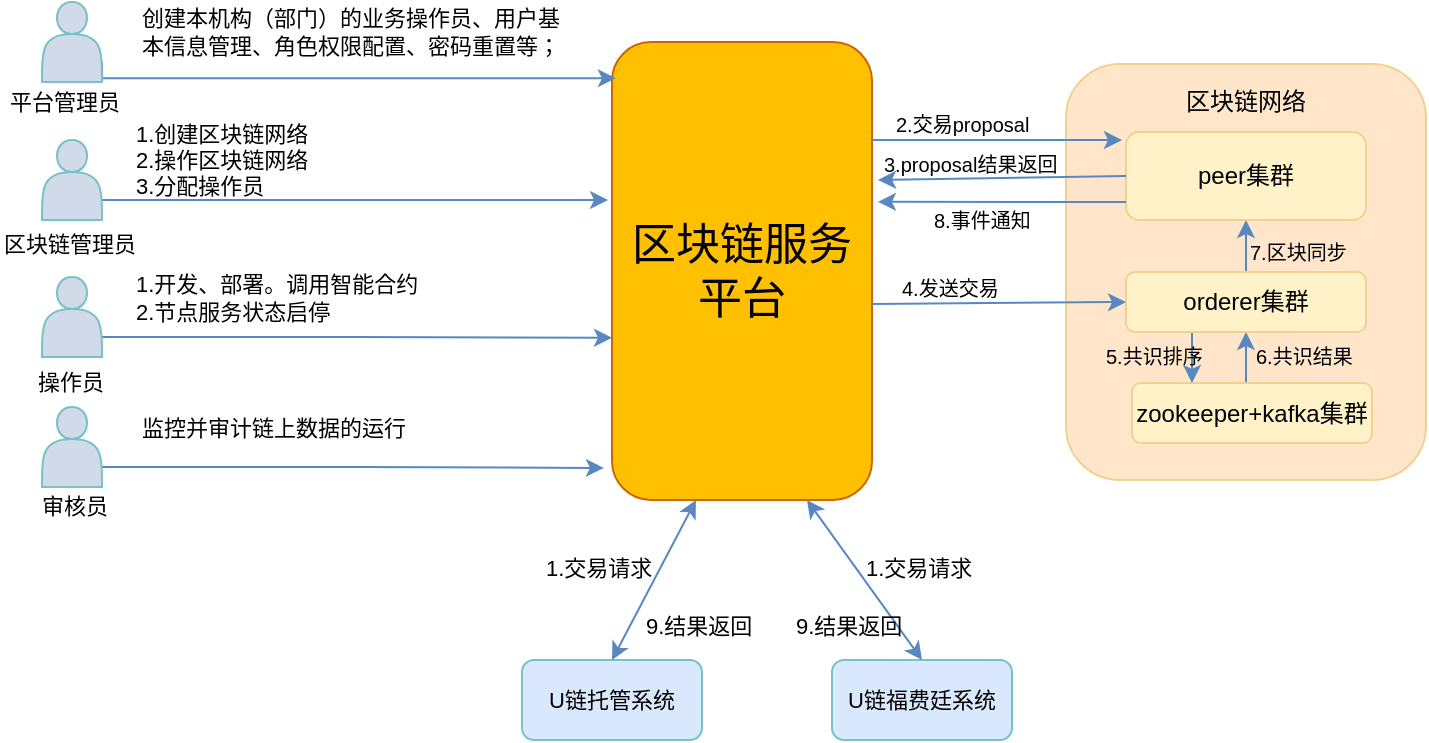 <mxfile pages="1" version="11.2.3" type="github"><diagram id="iDARkXcZzcJDG8F0HFg4" name="Page-1"><mxGraphModel dx="946" dy="585" grid="1" gridSize="10" guides="1" tooltips="1" connect="1" arrows="1" fold="1" page="1" pageScale="1" pageWidth="2339" pageHeight="3300" math="0" shadow="0"><root><mxCell id="0"/><mxCell id="1" parent="0"/><mxCell id="z2rC9QvplmSaoAwjKpnh-2" value="区块链服务平台" style="rounded=1;whiteSpace=wrap;html=1;fillColor=#FFC001;fontSize=22;strokeColor=#CC6600;" vertex="1" parent="1"><mxGeometry x="350" y="81" width="130" height="229" as="geometry"/></mxCell><mxCell id="z2rC9QvplmSaoAwjKpnh-20" style="edgeStyle=orthogonalEdgeStyle;rounded=0;orthogonalLoop=1;jettySize=auto;html=1;exitX=1;exitY=0.75;exitDx=0;exitDy=0;fontSize=11;strokeColor=#5888C1;" edge="1" parent="1" source="z2rC9QvplmSaoAwjKpnh-15"><mxGeometry relative="1" as="geometry"><mxPoint x="348" y="160" as="targetPoint"/></mxGeometry></mxCell><mxCell id="z2rC9QvplmSaoAwjKpnh-15" value="" style="shape=actor;whiteSpace=wrap;html=1;fillColor=#D0DAE8;strokeColor=#78C1C6;" vertex="1" parent="1"><mxGeometry x="65" y="130" width="30" height="40" as="geometry"/></mxCell><mxCell id="z2rC9QvplmSaoAwjKpnh-8" value="平台管理员" style="text;html=1;resizable=0;points=[];autosize=1;align=left;verticalAlign=top;spacingTop=-4;fontSize=11;" vertex="1" parent="1"><mxGeometry x="47" y="102" width="80" height="20" as="geometry"/></mxCell><mxCell id="z2rC9QvplmSaoAwjKpnh-19" value="区块链管理员" style="text;html=1;resizable=0;points=[];autosize=1;align=left;verticalAlign=top;spacingTop=-4;fontSize=11;" vertex="1" parent="1"><mxGeometry x="44" y="173" width="80" height="10" as="geometry"/></mxCell><mxCell id="z2rC9QvplmSaoAwjKpnh-21" value="1.创建区块链网络&lt;br&gt;2.操作区块链网络&lt;br&gt;3.分配操作员" style="rounded=0;whiteSpace=wrap;html=1;fillColor=none;fontSize=11;align=left;strokeColor=none;" vertex="1" parent="1"><mxGeometry x="110" y="120" width="130" height="40" as="geometry"/></mxCell><mxCell id="z2rC9QvplmSaoAwjKpnh-33" style="edgeStyle=orthogonalEdgeStyle;rounded=0;orthogonalLoop=1;jettySize=auto;html=1;exitX=1;exitY=0.75;exitDx=0;exitDy=0;entryX=0.015;entryY=0.079;entryDx=0;entryDy=0;entryPerimeter=0;fontSize=11;strokeColor=#5888C1;" edge="1" parent="1" source="z2rC9QvplmSaoAwjKpnh-4" target="z2rC9QvplmSaoAwjKpnh-2"><mxGeometry relative="1" as="geometry"><Array as="points"><mxPoint x="95" y="99"/></Array></mxGeometry></mxCell><mxCell id="z2rC9QvplmSaoAwjKpnh-4" value="" style="shape=actor;whiteSpace=wrap;html=1;fillColor=#D0DAE8;strokeColor=#78C1C6;" vertex="1" parent="1"><mxGeometry x="65" y="61" width="30" height="40" as="geometry"/></mxCell><mxCell id="z2rC9QvplmSaoAwjKpnh-12" value="创建本机构（部门）的业务操作员、用户基本信息管理、角色权限配置、密码重置等；" style="rounded=0;whiteSpace=wrap;html=1;fontSize=11;strokeColor=none;fillColor=none;align=left;" vertex="1" parent="1"><mxGeometry x="112.5" y="61" width="220" height="30" as="geometry"/></mxCell><mxCell id="z2rC9QvplmSaoAwjKpnh-28" style="edgeStyle=orthogonalEdgeStyle;rounded=0;orthogonalLoop=1;jettySize=auto;html=1;exitX=1;exitY=0.75;exitDx=0;exitDy=0;entryX=0;entryY=0.646;entryDx=0;entryDy=0;entryPerimeter=0;fontSize=11;strokeColor=#5888C1;" edge="1" parent="1" source="z2rC9QvplmSaoAwjKpnh-24" target="z2rC9QvplmSaoAwjKpnh-2"><mxGeometry relative="1" as="geometry"/></mxCell><mxCell id="z2rC9QvplmSaoAwjKpnh-24" value="" style="shape=actor;whiteSpace=wrap;html=1;fillColor=#D0DAE8;strokeColor=#78C1C6;" vertex="1" parent="1"><mxGeometry x="65" y="198.5" width="30" height="40" as="geometry"/></mxCell><mxCell id="z2rC9QvplmSaoAwjKpnh-25" value="操作员" style="text;html=1;resizable=0;points=[];autosize=1;align=left;verticalAlign=top;spacingTop=-4;fontSize=11;" vertex="1" parent="1"><mxGeometry x="61" y="241.5" width="50" height="10" as="geometry"/></mxCell><mxCell id="z2rC9QvplmSaoAwjKpnh-26" value="1.开发、部署。调用智能合约&lt;br&gt;2.节点服务状态启停" style="rounded=0;whiteSpace=wrap;html=1;fillColor=none;fontSize=11;align=left;strokeColor=none;" vertex="1" parent="1"><mxGeometry x="110" y="189" width="150" height="40" as="geometry"/></mxCell><mxCell id="z2rC9QvplmSaoAwjKpnh-32" style="edgeStyle=orthogonalEdgeStyle;rounded=0;orthogonalLoop=1;jettySize=auto;html=1;exitX=1;exitY=0.75;exitDx=0;exitDy=0;entryX=-0.031;entryY=0.93;entryDx=0;entryDy=0;entryPerimeter=0;fontSize=11;strokeColor=#5888C1;" edge="1" parent="1" source="z2rC9QvplmSaoAwjKpnh-29" target="z2rC9QvplmSaoAwjKpnh-2"><mxGeometry relative="1" as="geometry"/></mxCell><mxCell id="z2rC9QvplmSaoAwjKpnh-29" value="" style="shape=actor;whiteSpace=wrap;html=1;fillColor=#D0DAE8;strokeColor=#78C1C6;" vertex="1" parent="1"><mxGeometry x="65" y="263.5" width="30" height="40" as="geometry"/></mxCell><mxCell id="z2rC9QvplmSaoAwjKpnh-30" value="审核员" style="text;html=1;resizable=0;points=[];autosize=1;align=left;verticalAlign=top;spacingTop=-4;fontSize=11;" vertex="1" parent="1"><mxGeometry x="63" y="303.5" width="50" height="10" as="geometry"/></mxCell><mxCell id="z2rC9QvplmSaoAwjKpnh-31" value="监控并审计链上数据的运行" style="rounded=0;whiteSpace=wrap;html=1;fillColor=none;fontSize=11;align=left;strokeColor=none;" vertex="1" parent="1"><mxGeometry x="113" y="254" width="147" height="40" as="geometry"/></mxCell><mxCell id="z2rC9QvplmSaoAwjKpnh-34" value="U链托管系统" style="rounded=1;whiteSpace=wrap;html=1;fillColor=#DAE8FD;fontSize=11;align=center;strokeColor=#78C1C6;" vertex="1" parent="1"><mxGeometry x="305" y="390" width="90" height="40" as="geometry"/></mxCell><mxCell id="z2rC9QvplmSaoAwjKpnh-35" value="U链福费廷系统" style="rounded=1;whiteSpace=wrap;html=1;fillColor=#DAE8FD;fontSize=11;align=center;strokeColor=#78C1C6;" vertex="1" parent="1"><mxGeometry x="460" y="390" width="90" height="40" as="geometry"/></mxCell><mxCell id="z2rC9QvplmSaoAwjKpnh-38" value="" style="endArrow=classic;startArrow=classic;html=1;fontSize=11;entryX=0.323;entryY=1;entryDx=0;entryDy=0;entryPerimeter=0;exitX=0.5;exitY=0;exitDx=0;exitDy=0;strokeColor=#5888C1;" edge="1" parent="1" source="z2rC9QvplmSaoAwjKpnh-34" target="z2rC9QvplmSaoAwjKpnh-2"><mxGeometry width="50" height="50" relative="1" as="geometry"><mxPoint x="350" y="380" as="sourcePoint"/><mxPoint x="400" y="330" as="targetPoint"/></mxGeometry></mxCell><mxCell id="z2rC9QvplmSaoAwjKpnh-39" value="1.交易请求" style="text;html=1;resizable=0;points=[];autosize=1;align=left;verticalAlign=top;spacingTop=-4;fontSize=11;" vertex="1" parent="1"><mxGeometry x="315" y="335" width="70" height="10" as="geometry"/></mxCell><mxCell id="z2rC9QvplmSaoAwjKpnh-40" value="9.结果返回" style="text;html=1;resizable=0;points=[];autosize=1;align=left;verticalAlign=top;spacingTop=-4;fontSize=11;" vertex="1" parent="1"><mxGeometry x="365" y="364" width="70" height="10" as="geometry"/></mxCell><mxCell id="z2rC9QvplmSaoAwjKpnh-41" value="" style="endArrow=classic;startArrow=classic;html=1;fontSize=11;entryX=0.75;entryY=1;entryDx=0;entryDy=0;exitX=0.5;exitY=0;exitDx=0;exitDy=0;strokeColor=#5888C1;" edge="1" parent="1" source="z2rC9QvplmSaoAwjKpnh-35" target="z2rC9QvplmSaoAwjKpnh-2"><mxGeometry width="50" height="50" relative="1" as="geometry"><mxPoint x="490" y="380" as="sourcePoint"/><mxPoint x="540" y="330" as="targetPoint"/></mxGeometry></mxCell><mxCell id="z2rC9QvplmSaoAwjKpnh-42" value="1.交易请求" style="text;html=1;resizable=0;points=[];autosize=1;align=left;verticalAlign=top;spacingTop=-4;fontSize=11;" vertex="1" parent="1"><mxGeometry x="475" y="335" width="70" height="10" as="geometry"/></mxCell><mxCell id="z2rC9QvplmSaoAwjKpnh-43" value="9.结果返回" style="text;html=1;resizable=0;points=[];autosize=1;align=left;verticalAlign=top;spacingTop=-4;fontSize=11;" vertex="1" parent="1"><mxGeometry x="440" y="364" width="70" height="10" as="geometry"/></mxCell><mxCell id="z2rC9QvplmSaoAwjKpnh-44" value="" style="rounded=1;whiteSpace=wrap;html=1;fillColor=#FFE6CA;fontSize=11;align=center;strokeColor=#F1D191;" vertex="1" parent="1"><mxGeometry x="577" y="92" width="180" height="208" as="geometry"/></mxCell><mxCell id="z2rC9QvplmSaoAwjKpnh-45" value="区块链网络" style="rounded=0;whiteSpace=wrap;html=1;fillColor=none;fontSize=12;align=center;strokeColor=none;" vertex="1" parent="1"><mxGeometry x="607" y="96" width="120" height="30" as="geometry"/></mxCell><mxCell id="z2rC9QvplmSaoAwjKpnh-73" style="edgeStyle=orthogonalEdgeStyle;rounded=0;orthogonalLoop=1;jettySize=auto;html=1;exitX=0.5;exitY=0;exitDx=0;exitDy=0;entryX=0.5;entryY=1;entryDx=0;entryDy=0;fontSize=10;strokeColor=#5888C1;" edge="1" parent="1" source="z2rC9QvplmSaoAwjKpnh-46" target="z2rC9QvplmSaoAwjKpnh-47"><mxGeometry relative="1" as="geometry"/></mxCell><mxCell id="z2rC9QvplmSaoAwjKpnh-46" value="zookeeper+kafka集群" style="rounded=1;whiteSpace=wrap;html=1;fillColor=#FFF2C9;fontSize=12;align=center;strokeColor=#F1D191;" vertex="1" parent="1"><mxGeometry x="610" y="251.5" width="120" height="30" as="geometry"/></mxCell><mxCell id="z2rC9QvplmSaoAwjKpnh-70" style="edgeStyle=orthogonalEdgeStyle;rounded=0;orthogonalLoop=1;jettySize=auto;html=1;exitX=0.25;exitY=1;exitDx=0;exitDy=0;entryX=0.25;entryY=0;entryDx=0;entryDy=0;fontSize=10;strokeColor=#5888C1;" edge="1" parent="1" source="z2rC9QvplmSaoAwjKpnh-47" target="z2rC9QvplmSaoAwjKpnh-46"><mxGeometry relative="1" as="geometry"/></mxCell><mxCell id="z2rC9QvplmSaoAwjKpnh-74" style="edgeStyle=orthogonalEdgeStyle;rounded=0;orthogonalLoop=1;jettySize=auto;html=1;exitX=0.5;exitY=0;exitDx=0;exitDy=0;entryX=0.5;entryY=1;entryDx=0;entryDy=0;fontSize=10;strokeColor=#5888C1;" edge="1" parent="1" source="z2rC9QvplmSaoAwjKpnh-47" target="z2rC9QvplmSaoAwjKpnh-48"><mxGeometry relative="1" as="geometry"/></mxCell><mxCell id="z2rC9QvplmSaoAwjKpnh-47" value="orderer集群" style="rounded=1;whiteSpace=wrap;html=1;fillColor=#FFF2C9;fontSize=12;align=center;strokeColor=#F1D191;" vertex="1" parent="1"><mxGeometry x="607" y="196" width="120" height="30" as="geometry"/></mxCell><mxCell id="z2rC9QvplmSaoAwjKpnh-48" value="peer集群" style="rounded=1;whiteSpace=wrap;html=1;fillColor=#FFF2C9;fontSize=12;align=center;strokeColor=#F1D191;" vertex="1" parent="1"><mxGeometry x="607" y="126" width="120" height="44" as="geometry"/></mxCell><mxCell id="z2rC9QvplmSaoAwjKpnh-62" value="" style="endArrow=classic;html=1;fontSize=10;strokeColor=#5888C1;" edge="1" parent="1"><mxGeometry width="50" height="50" relative="1" as="geometry"><mxPoint x="480" y="130" as="sourcePoint"/><mxPoint x="605" y="130" as="targetPoint"/></mxGeometry></mxCell><mxCell id="z2rC9QvplmSaoAwjKpnh-63" value="2.交易proposal" style="text;html=1;resizable=0;points=[];autosize=1;align=left;verticalAlign=top;spacingTop=-4;fontSize=10;" vertex="1" parent="1"><mxGeometry x="490" y="114" width="80" height="10" as="geometry"/></mxCell><mxCell id="z2rC9QvplmSaoAwjKpnh-64" value="" style="endArrow=classic;html=1;fontSize=10;exitX=0;exitY=0.5;exitDx=0;exitDy=0;strokeColor=#5888C1;" edge="1" parent="1" source="z2rC9QvplmSaoAwjKpnh-48"><mxGeometry width="50" height="50" relative="1" as="geometry"><mxPoint x="500" y="200" as="sourcePoint"/><mxPoint x="483" y="150" as="targetPoint"/></mxGeometry></mxCell><mxCell id="z2rC9QvplmSaoAwjKpnh-65" value="3.proposal结果返回" style="text;html=1;resizable=0;points=[];autosize=1;align=left;verticalAlign=top;spacingTop=-4;fontSize=10;" vertex="1" parent="1"><mxGeometry x="484" y="134" width="100" height="10" as="geometry"/></mxCell><mxCell id="z2rC9QvplmSaoAwjKpnh-68" value="" style="endArrow=classic;html=1;fontSize=10;entryX=0;entryY=0.5;entryDx=0;entryDy=0;exitX=1;exitY=0.572;exitDx=0;exitDy=0;exitPerimeter=0;strokeColor=#5888C1;" edge="1" parent="1" source="z2rC9QvplmSaoAwjKpnh-2" target="z2rC9QvplmSaoAwjKpnh-47"><mxGeometry width="50" height="50" relative="1" as="geometry"><mxPoint x="510" y="250" as="sourcePoint"/><mxPoint x="560" y="200" as="targetPoint"/></mxGeometry></mxCell><mxCell id="z2rC9QvplmSaoAwjKpnh-69" value="4.发送交易" style="text;html=1;resizable=0;points=[];autosize=1;align=left;verticalAlign=top;spacingTop=-4;fontSize=10;" vertex="1" parent="1"><mxGeometry x="493" y="196" width="60" height="10" as="geometry"/></mxCell><mxCell id="z2rC9QvplmSaoAwjKpnh-71" value="5.共识排序" style="text;html=1;resizable=0;points=[];autosize=1;align=left;verticalAlign=top;spacingTop=-4;fontSize=10;" vertex="1" parent="1"><mxGeometry x="595" y="230" width="60" height="10" as="geometry"/></mxCell><mxCell id="z2rC9QvplmSaoAwjKpnh-72" value="6.共识结果" style="text;html=1;resizable=0;points=[];autosize=1;align=left;verticalAlign=top;spacingTop=-4;fontSize=10;" vertex="1" parent="1"><mxGeometry x="670" y="230" width="60" height="10" as="geometry"/></mxCell><mxCell id="z2rC9QvplmSaoAwjKpnh-75" value="7.区块同步" style="text;html=1;resizable=0;points=[];autosize=1;align=left;verticalAlign=top;spacingTop=-4;fontSize=10;" vertex="1" parent="1"><mxGeometry x="667" y="178" width="60" height="10" as="geometry"/></mxCell><mxCell id="z2rC9QvplmSaoAwjKpnh-77" value="" style="endArrow=classic;html=1;fontSize=10;entryX=1.023;entryY=0.349;entryDx=0;entryDy=0;entryPerimeter=0;strokeColor=#5888C1;" edge="1" parent="1" target="z2rC9QvplmSaoAwjKpnh-2"><mxGeometry width="50" height="50" relative="1" as="geometry"><mxPoint x="607" y="161" as="sourcePoint"/><mxPoint x="560" y="160" as="targetPoint"/></mxGeometry></mxCell><mxCell id="z2rC9QvplmSaoAwjKpnh-78" value="8.事件通知" style="text;html=1;resizable=0;points=[];autosize=1;align=left;verticalAlign=top;spacingTop=-4;fontSize=10;" vertex="1" parent="1"><mxGeometry x="509" y="162" width="60" height="10" as="geometry"/></mxCell></root></mxGraphModel></diagram></mxfile>